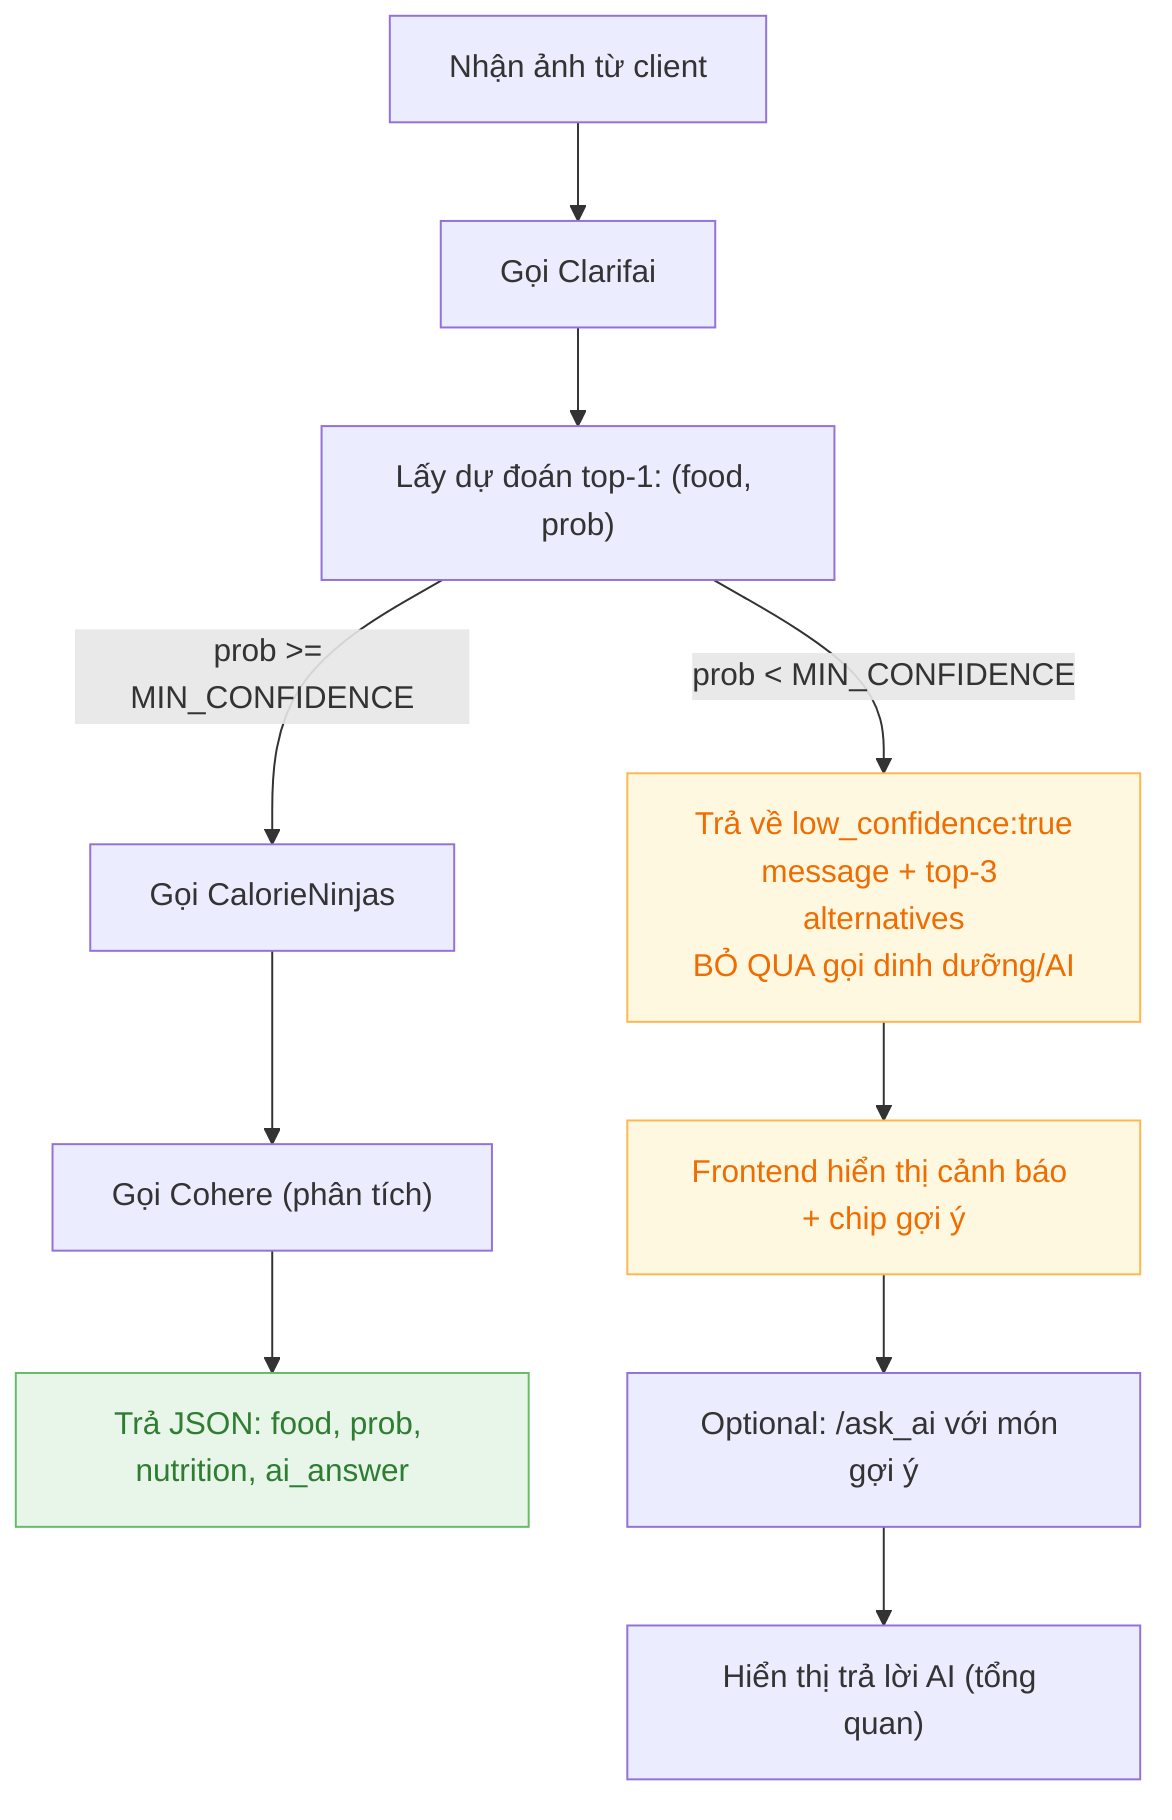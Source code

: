 flowchart TD
  A["Nhận ảnh từ client"] --> B["Gọi Clarifai"]
  B --> C["Lấy dự đoán top-1: (food, prob)"]
  C -->|prob < MIN_CONFIDENCE| D["Trả về low_confidence:true<br/>message + top-3 alternatives<br/>BỎ QUA gọi dinh dưỡng/AI"]
  C -->|prob >= MIN_CONFIDENCE| E["Gọi CalorieNinjas"]
  E --> F["Gọi Cohere (phân tích)"]
  F --> G["Trả JSON: food, prob, nutrition, ai_answer"]

  D --> H["Frontend hiển thị cảnh báo + chip gợi ý"]
  H --> I["Optional: /ask_ai với món gợi ý"]
  I --> J["Hiển thị trả lời AI (tổng quan)"]

  classDef good fill:#e8f5e9,stroke:#66bb6a,color:#2e7d32;
  classDef warn fill:#fff8e1,stroke:#ffb74d,color:#ef6c00;
  class D,H warn;
  class G good;